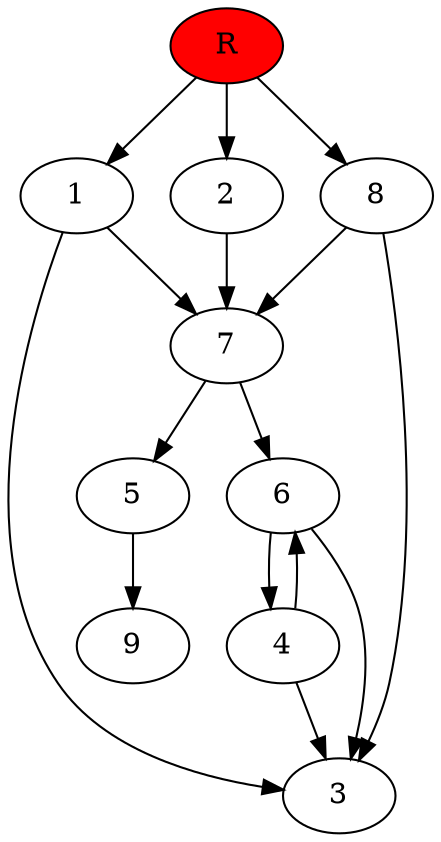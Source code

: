 digraph prb34900 {
	1
	2
	3
	4
	5
	6
	7
	8
	R [fillcolor="#ff0000" style=filled]
	1 -> 3
	1 -> 7
	2 -> 7
	4 -> 3
	4 -> 6
	5 -> 9
	6 -> 3
	6 -> 4
	7 -> 5
	7 -> 6
	8 -> 3
	8 -> 7
	R -> 1
	R -> 2
	R -> 8
}
